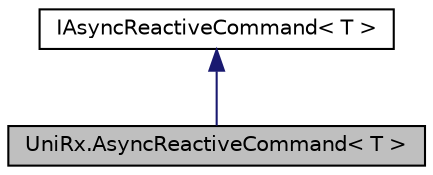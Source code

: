 digraph "UniRx.AsyncReactiveCommand&lt; T &gt;"
{
 // LATEX_PDF_SIZE
  edge [fontname="Helvetica",fontsize="10",labelfontname="Helvetica",labelfontsize="10"];
  node [fontname="Helvetica",fontsize="10",shape=record];
  Node1 [label="UniRx.AsyncReactiveCommand\< T \>",height=0.2,width=0.4,color="black", fillcolor="grey75", style="filled", fontcolor="black",tooltip="Variation of ReactiveCommand, when executing command then CanExecute = false after CanExecute = true."];
  Node2 -> Node1 [dir="back",color="midnightblue",fontsize="10",style="solid",fontname="Helvetica"];
  Node2 [label="IAsyncReactiveCommand\< T \>",height=0.2,width=0.4,color="black", fillcolor="white", style="filled",URL="$interface_uni_rx_1_1_i_async_reactive_command.html",tooltip=" "];
}
